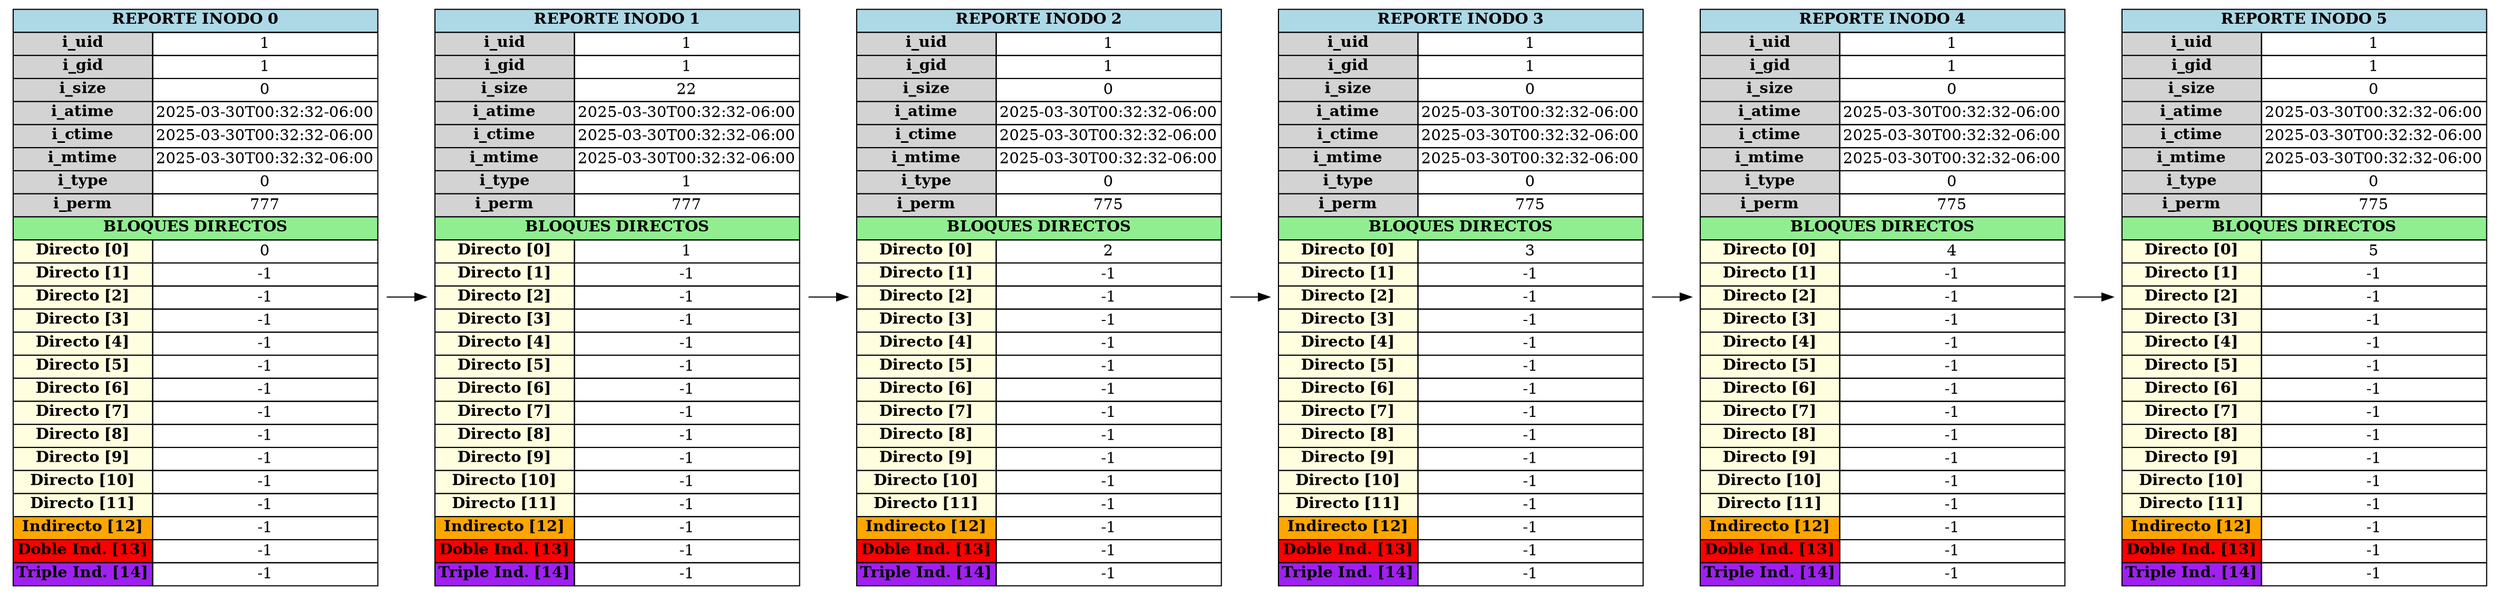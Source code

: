 digraph G {
		rankdir=LR;
        node [shape=plaintext]
    inode0 [label=<
    <table border="0" cellborder="1" cellspacing="0">
        <tr><td colspan="2" bgcolor="lightblue"><b>REPORTE INODO 0</b></td></tr>
        <tr><td bgcolor="lightgray"><b>i_uid</b></td><td>1</td></tr>
        <tr><td bgcolor="lightgray"><b>i_gid</b></td><td>1</td></tr>
        <tr><td bgcolor="lightgray"><b>i_size</b></td><td>0</td></tr>
        <tr><td bgcolor="lightgray"><b>i_atime</b></td><td>2025-03-30T00:32:32-06:00</td></tr>
        <tr><td bgcolor="lightgray"><b>i_ctime</b></td><td>2025-03-30T00:32:32-06:00</td></tr>
        <tr><td bgcolor="lightgray"><b>i_mtime</b></td><td>2025-03-30T00:32:32-06:00</td></tr>
        <tr><td bgcolor="lightgray"><b>i_type</b></td><td>0</td></tr>
        <tr><td bgcolor="lightgray"><b>i_perm</b></td><td>777</td></tr>
        <tr><td colspan="2" bgcolor="lightgreen"><b>BLOQUES DIRECTOS</b></td></tr>
            <tr><td bgcolor="lightyellow"><b>Directo [0]</b></td><td>0</td></tr><tr><td bgcolor="lightyellow"><b>Directo [1]</b></td><td>-1</td></tr><tr><td bgcolor="lightyellow"><b>Directo [2]</b></td><td>-1</td></tr><tr><td bgcolor="lightyellow"><b>Directo [3]</b></td><td>-1</td></tr><tr><td bgcolor="lightyellow"><b>Directo [4]</b></td><td>-1</td></tr><tr><td bgcolor="lightyellow"><b>Directo [5]</b></td><td>-1</td></tr><tr><td bgcolor="lightyellow"><b>Directo [6]</b></td><td>-1</td></tr><tr><td bgcolor="lightyellow"><b>Directo [7]</b></td><td>-1</td></tr><tr><td bgcolor="lightyellow"><b>Directo [8]</b></td><td>-1</td></tr><tr><td bgcolor="lightyellow"><b>Directo [9]</b></td><td>-1</td></tr><tr><td bgcolor="lightyellow"><b>Directo [10]</b></td><td>-1</td></tr><tr><td bgcolor="lightyellow"><b>Directo [11]</b></td><td>-1</td></tr><tr><td bgcolor="orange"><b>Indirecto [12]</b></td><td>-1</td></tr><tr><td bgcolor="red"><b>Doble Ind. [13]</b></td><td>-1</td></tr><tr><td bgcolor="purple"><b>Triple Ind. [14]</b></td><td>-1</td></tr></table>>];inode1 [label=<
    <table border="0" cellborder="1" cellspacing="0">
        <tr><td colspan="2" bgcolor="lightblue"><b>REPORTE INODO 1</b></td></tr>
        <tr><td bgcolor="lightgray"><b>i_uid</b></td><td>1</td></tr>
        <tr><td bgcolor="lightgray"><b>i_gid</b></td><td>1</td></tr>
        <tr><td bgcolor="lightgray"><b>i_size</b></td><td>22</td></tr>
        <tr><td bgcolor="lightgray"><b>i_atime</b></td><td>2025-03-30T00:32:32-06:00</td></tr>
        <tr><td bgcolor="lightgray"><b>i_ctime</b></td><td>2025-03-30T00:32:32-06:00</td></tr>
        <tr><td bgcolor="lightgray"><b>i_mtime</b></td><td>2025-03-30T00:32:32-06:00</td></tr>
        <tr><td bgcolor="lightgray"><b>i_type</b></td><td>1</td></tr>
        <tr><td bgcolor="lightgray"><b>i_perm</b></td><td>777</td></tr>
        <tr><td colspan="2" bgcolor="lightgreen"><b>BLOQUES DIRECTOS</b></td></tr>
            <tr><td bgcolor="lightyellow"><b>Directo [0]</b></td><td>1</td></tr><tr><td bgcolor="lightyellow"><b>Directo [1]</b></td><td>-1</td></tr><tr><td bgcolor="lightyellow"><b>Directo [2]</b></td><td>-1</td></tr><tr><td bgcolor="lightyellow"><b>Directo [3]</b></td><td>-1</td></tr><tr><td bgcolor="lightyellow"><b>Directo [4]</b></td><td>-1</td></tr><tr><td bgcolor="lightyellow"><b>Directo [5]</b></td><td>-1</td></tr><tr><td bgcolor="lightyellow"><b>Directo [6]</b></td><td>-1</td></tr><tr><td bgcolor="lightyellow"><b>Directo [7]</b></td><td>-1</td></tr><tr><td bgcolor="lightyellow"><b>Directo [8]</b></td><td>-1</td></tr><tr><td bgcolor="lightyellow"><b>Directo [9]</b></td><td>-1</td></tr><tr><td bgcolor="lightyellow"><b>Directo [10]</b></td><td>-1</td></tr><tr><td bgcolor="lightyellow"><b>Directo [11]</b></td><td>-1</td></tr><tr><td bgcolor="orange"><b>Indirecto [12]</b></td><td>-1</td></tr><tr><td bgcolor="red"><b>Doble Ind. [13]</b></td><td>-1</td></tr><tr><td bgcolor="purple"><b>Triple Ind. [14]</b></td><td>-1</td></tr></table>>];
	inode0 -> inode1;inode2 [label=<
    <table border="0" cellborder="1" cellspacing="0">
        <tr><td colspan="2" bgcolor="lightblue"><b>REPORTE INODO 2</b></td></tr>
        <tr><td bgcolor="lightgray"><b>i_uid</b></td><td>1</td></tr>
        <tr><td bgcolor="lightgray"><b>i_gid</b></td><td>1</td></tr>
        <tr><td bgcolor="lightgray"><b>i_size</b></td><td>0</td></tr>
        <tr><td bgcolor="lightgray"><b>i_atime</b></td><td>2025-03-30T00:32:32-06:00</td></tr>
        <tr><td bgcolor="lightgray"><b>i_ctime</b></td><td>2025-03-30T00:32:32-06:00</td></tr>
        <tr><td bgcolor="lightgray"><b>i_mtime</b></td><td>2025-03-30T00:32:32-06:00</td></tr>
        <tr><td bgcolor="lightgray"><b>i_type</b></td><td>0</td></tr>
        <tr><td bgcolor="lightgray"><b>i_perm</b></td><td>775</td></tr>
        <tr><td colspan="2" bgcolor="lightgreen"><b>BLOQUES DIRECTOS</b></td></tr>
            <tr><td bgcolor="lightyellow"><b>Directo [0]</b></td><td>2</td></tr><tr><td bgcolor="lightyellow"><b>Directo [1]</b></td><td>-1</td></tr><tr><td bgcolor="lightyellow"><b>Directo [2]</b></td><td>-1</td></tr><tr><td bgcolor="lightyellow"><b>Directo [3]</b></td><td>-1</td></tr><tr><td bgcolor="lightyellow"><b>Directo [4]</b></td><td>-1</td></tr><tr><td bgcolor="lightyellow"><b>Directo [5]</b></td><td>-1</td></tr><tr><td bgcolor="lightyellow"><b>Directo [6]</b></td><td>-1</td></tr><tr><td bgcolor="lightyellow"><b>Directo [7]</b></td><td>-1</td></tr><tr><td bgcolor="lightyellow"><b>Directo [8]</b></td><td>-1</td></tr><tr><td bgcolor="lightyellow"><b>Directo [9]</b></td><td>-1</td></tr><tr><td bgcolor="lightyellow"><b>Directo [10]</b></td><td>-1</td></tr><tr><td bgcolor="lightyellow"><b>Directo [11]</b></td><td>-1</td></tr><tr><td bgcolor="orange"><b>Indirecto [12]</b></td><td>-1</td></tr><tr><td bgcolor="red"><b>Doble Ind. [13]</b></td><td>-1</td></tr><tr><td bgcolor="purple"><b>Triple Ind. [14]</b></td><td>-1</td></tr></table>>];
	inode1 -> inode2;inode3 [label=<
    <table border="0" cellborder="1" cellspacing="0">
        <tr><td colspan="2" bgcolor="lightblue"><b>REPORTE INODO 3</b></td></tr>
        <tr><td bgcolor="lightgray"><b>i_uid</b></td><td>1</td></tr>
        <tr><td bgcolor="lightgray"><b>i_gid</b></td><td>1</td></tr>
        <tr><td bgcolor="lightgray"><b>i_size</b></td><td>0</td></tr>
        <tr><td bgcolor="lightgray"><b>i_atime</b></td><td>2025-03-30T00:32:32-06:00</td></tr>
        <tr><td bgcolor="lightgray"><b>i_ctime</b></td><td>2025-03-30T00:32:32-06:00</td></tr>
        <tr><td bgcolor="lightgray"><b>i_mtime</b></td><td>2025-03-30T00:32:32-06:00</td></tr>
        <tr><td bgcolor="lightgray"><b>i_type</b></td><td>0</td></tr>
        <tr><td bgcolor="lightgray"><b>i_perm</b></td><td>775</td></tr>
        <tr><td colspan="2" bgcolor="lightgreen"><b>BLOQUES DIRECTOS</b></td></tr>
            <tr><td bgcolor="lightyellow"><b>Directo [0]</b></td><td>3</td></tr><tr><td bgcolor="lightyellow"><b>Directo [1]</b></td><td>-1</td></tr><tr><td bgcolor="lightyellow"><b>Directo [2]</b></td><td>-1</td></tr><tr><td bgcolor="lightyellow"><b>Directo [3]</b></td><td>-1</td></tr><tr><td bgcolor="lightyellow"><b>Directo [4]</b></td><td>-1</td></tr><tr><td bgcolor="lightyellow"><b>Directo [5]</b></td><td>-1</td></tr><tr><td bgcolor="lightyellow"><b>Directo [6]</b></td><td>-1</td></tr><tr><td bgcolor="lightyellow"><b>Directo [7]</b></td><td>-1</td></tr><tr><td bgcolor="lightyellow"><b>Directo [8]</b></td><td>-1</td></tr><tr><td bgcolor="lightyellow"><b>Directo [9]</b></td><td>-1</td></tr><tr><td bgcolor="lightyellow"><b>Directo [10]</b></td><td>-1</td></tr><tr><td bgcolor="lightyellow"><b>Directo [11]</b></td><td>-1</td></tr><tr><td bgcolor="orange"><b>Indirecto [12]</b></td><td>-1</td></tr><tr><td bgcolor="red"><b>Doble Ind. [13]</b></td><td>-1</td></tr><tr><td bgcolor="purple"><b>Triple Ind. [14]</b></td><td>-1</td></tr></table>>];
	inode2 -> inode3;inode4 [label=<
    <table border="0" cellborder="1" cellspacing="0">
        <tr><td colspan="2" bgcolor="lightblue"><b>REPORTE INODO 4</b></td></tr>
        <tr><td bgcolor="lightgray"><b>i_uid</b></td><td>1</td></tr>
        <tr><td bgcolor="lightgray"><b>i_gid</b></td><td>1</td></tr>
        <tr><td bgcolor="lightgray"><b>i_size</b></td><td>0</td></tr>
        <tr><td bgcolor="lightgray"><b>i_atime</b></td><td>2025-03-30T00:32:32-06:00</td></tr>
        <tr><td bgcolor="lightgray"><b>i_ctime</b></td><td>2025-03-30T00:32:32-06:00</td></tr>
        <tr><td bgcolor="lightgray"><b>i_mtime</b></td><td>2025-03-30T00:32:32-06:00</td></tr>
        <tr><td bgcolor="lightgray"><b>i_type</b></td><td>0</td></tr>
        <tr><td bgcolor="lightgray"><b>i_perm</b></td><td>775</td></tr>
        <tr><td colspan="2" bgcolor="lightgreen"><b>BLOQUES DIRECTOS</b></td></tr>
            <tr><td bgcolor="lightyellow"><b>Directo [0]</b></td><td>4</td></tr><tr><td bgcolor="lightyellow"><b>Directo [1]</b></td><td>-1</td></tr><tr><td bgcolor="lightyellow"><b>Directo [2]</b></td><td>-1</td></tr><tr><td bgcolor="lightyellow"><b>Directo [3]</b></td><td>-1</td></tr><tr><td bgcolor="lightyellow"><b>Directo [4]</b></td><td>-1</td></tr><tr><td bgcolor="lightyellow"><b>Directo [5]</b></td><td>-1</td></tr><tr><td bgcolor="lightyellow"><b>Directo [6]</b></td><td>-1</td></tr><tr><td bgcolor="lightyellow"><b>Directo [7]</b></td><td>-1</td></tr><tr><td bgcolor="lightyellow"><b>Directo [8]</b></td><td>-1</td></tr><tr><td bgcolor="lightyellow"><b>Directo [9]</b></td><td>-1</td></tr><tr><td bgcolor="lightyellow"><b>Directo [10]</b></td><td>-1</td></tr><tr><td bgcolor="lightyellow"><b>Directo [11]</b></td><td>-1</td></tr><tr><td bgcolor="orange"><b>Indirecto [12]</b></td><td>-1</td></tr><tr><td bgcolor="red"><b>Doble Ind. [13]</b></td><td>-1</td></tr><tr><td bgcolor="purple"><b>Triple Ind. [14]</b></td><td>-1</td></tr></table>>];
	inode3 -> inode4;inode5 [label=<
    <table border="0" cellborder="1" cellspacing="0">
        <tr><td colspan="2" bgcolor="lightblue"><b>REPORTE INODO 5</b></td></tr>
        <tr><td bgcolor="lightgray"><b>i_uid</b></td><td>1</td></tr>
        <tr><td bgcolor="lightgray"><b>i_gid</b></td><td>1</td></tr>
        <tr><td bgcolor="lightgray"><b>i_size</b></td><td>0</td></tr>
        <tr><td bgcolor="lightgray"><b>i_atime</b></td><td>2025-03-30T00:32:32-06:00</td></tr>
        <tr><td bgcolor="lightgray"><b>i_ctime</b></td><td>2025-03-30T00:32:32-06:00</td></tr>
        <tr><td bgcolor="lightgray"><b>i_mtime</b></td><td>2025-03-30T00:32:32-06:00</td></tr>
        <tr><td bgcolor="lightgray"><b>i_type</b></td><td>0</td></tr>
        <tr><td bgcolor="lightgray"><b>i_perm</b></td><td>775</td></tr>
        <tr><td colspan="2" bgcolor="lightgreen"><b>BLOQUES DIRECTOS</b></td></tr>
            <tr><td bgcolor="lightyellow"><b>Directo [0]</b></td><td>5</td></tr><tr><td bgcolor="lightyellow"><b>Directo [1]</b></td><td>-1</td></tr><tr><td bgcolor="lightyellow"><b>Directo [2]</b></td><td>-1</td></tr><tr><td bgcolor="lightyellow"><b>Directo [3]</b></td><td>-1</td></tr><tr><td bgcolor="lightyellow"><b>Directo [4]</b></td><td>-1</td></tr><tr><td bgcolor="lightyellow"><b>Directo [5]</b></td><td>-1</td></tr><tr><td bgcolor="lightyellow"><b>Directo [6]</b></td><td>-1</td></tr><tr><td bgcolor="lightyellow"><b>Directo [7]</b></td><td>-1</td></tr><tr><td bgcolor="lightyellow"><b>Directo [8]</b></td><td>-1</td></tr><tr><td bgcolor="lightyellow"><b>Directo [9]</b></td><td>-1</td></tr><tr><td bgcolor="lightyellow"><b>Directo [10]</b></td><td>-1</td></tr><tr><td bgcolor="lightyellow"><b>Directo [11]</b></td><td>-1</td></tr><tr><td bgcolor="orange"><b>Indirecto [12]</b></td><td>-1</td></tr><tr><td bgcolor="red"><b>Doble Ind. [13]</b></td><td>-1</td></tr><tr><td bgcolor="purple"><b>Triple Ind. [14]</b></td><td>-1</td></tr></table>>];
	inode4 -> inode5;
}